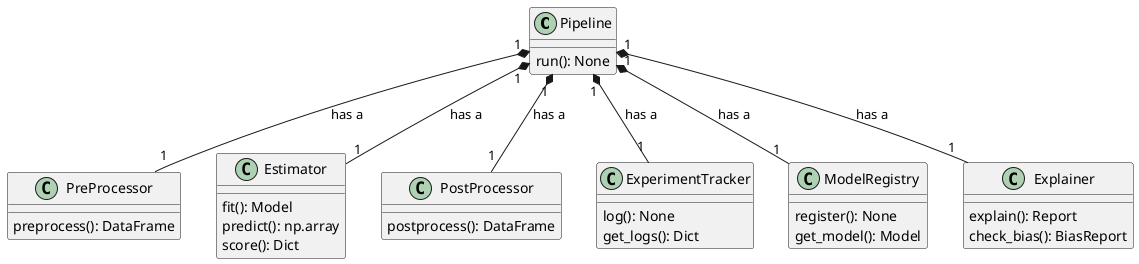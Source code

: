 @startuml
class Pipeline {
  run(): None
}

class PreProcessor {
  preprocess(): DataFrame
}

class Estimator {
  fit(): Model
  predict(): np.array
  score(): Dict
}

class PostProcessor {
  postprocess(): DataFrame
}

class ExperimentTracker {
  log(): None
  get_logs(): Dict
}

class ModelRegistry {
  register(): None
  get_model(): Model
}

class Explainer {
  explain(): Report
  check_bias(): BiasReport
}

Pipeline "1" *-- "1" PreProcessor : has a
Pipeline "1" *-- "1" Estimator : has a
Pipeline "1" *-- "1" PostProcessor : has a
Pipeline "1" *-- "1" ExperimentTracker : has a
Pipeline "1" *-- "1" ModelRegistry : has a
Pipeline "1" *-- "1" Explainer : has a
@enduml
